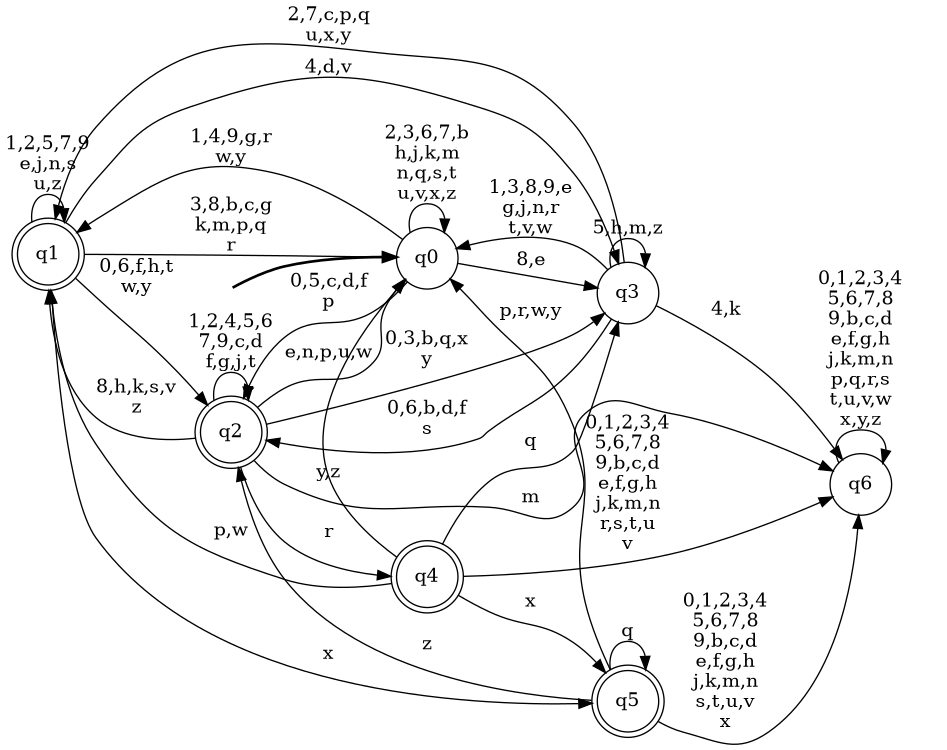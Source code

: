 digraph BlueStar {
__start0 [style = invis, shape = none, label = "", width = 0, height = 0];

rankdir=LR;
size="8,5";

s0 [style="filled", color="black", fillcolor="white" shape="circle", label="q0"];
s1 [style="rounded,filled", color="black", fillcolor="white" shape="doublecircle", label="q1"];
s2 [style="rounded,filled", color="black", fillcolor="white" shape="doublecircle", label="q2"];
s3 [style="filled", color="black", fillcolor="white" shape="circle", label="q3"];
s4 [style="rounded,filled", color="black", fillcolor="white" shape="doublecircle", label="q4"];
s5 [style="rounded,filled", color="black", fillcolor="white" shape="doublecircle", label="q5"];
s6 [style="filled", color="black", fillcolor="white" shape="circle", label="q6"];
subgraph cluster_main { 
	graph [pad=".75", ranksep="0.15", nodesep="0.15"];
	 style=invis; 
	__start0 -> s0 [penwidth=2];
}
s0 -> s0 [label="2,3,6,7,b\nh,j,k,m\nn,q,s,t\nu,v,x,z"];
s0 -> s1 [label="1,4,9,g,r\nw,y"];
s0 -> s2 [label="0,5,c,d,f\np"];
s0 -> s3 [label="8,e"];
s1 -> s0 [label="3,8,b,c,g\nk,m,p,q\nr"];
s1 -> s1 [label="1,2,5,7,9\ne,j,n,s\nu,z"];
s1 -> s2 [label="0,6,f,h,t\nw,y"];
s1 -> s3 [label="4,d,v"];
s1 -> s5 [label="x"];
s2 -> s0 [label="e,n,p,u,w"];
s2 -> s1 [label="8,h,k,s,v\nz"];
s2 -> s2 [label="1,2,4,5,6\n7,9,c,d\nf,g,j,t"];
s2 -> s3 [label="0,3,b,q,x\ny"];
s2 -> s4 [label="r"];
s2 -> s6 [label="m"];
s3 -> s0 [label="1,3,8,9,e\ng,j,n,r\nt,v,w"];
s3 -> s1 [label="2,7,c,p,q\nu,x,y"];
s3 -> s2 [label="0,6,b,d,f\ns"];
s3 -> s3 [label="5,h,m,z"];
s3 -> s6 [label="4,k"];
s4 -> s0 [label="y,z"];
s4 -> s1 [label="p,w"];
s4 -> s3 [label="q"];
s4 -> s5 [label="x"];
s4 -> s6 [label="0,1,2,3,4\n5,6,7,8\n9,b,c,d\ne,f,g,h\nj,k,m,n\nr,s,t,u\nv"];
s5 -> s0 [label="p,r,w,y"];
s5 -> s2 [label="z"];
s5 -> s5 [label="q"];
s5 -> s6 [label="0,1,2,3,4\n5,6,7,8\n9,b,c,d\ne,f,g,h\nj,k,m,n\ns,t,u,v\nx"];
s6 -> s6 [label="0,1,2,3,4\n5,6,7,8\n9,b,c,d\ne,f,g,h\nj,k,m,n\np,q,r,s\nt,u,v,w\nx,y,z"];

}
